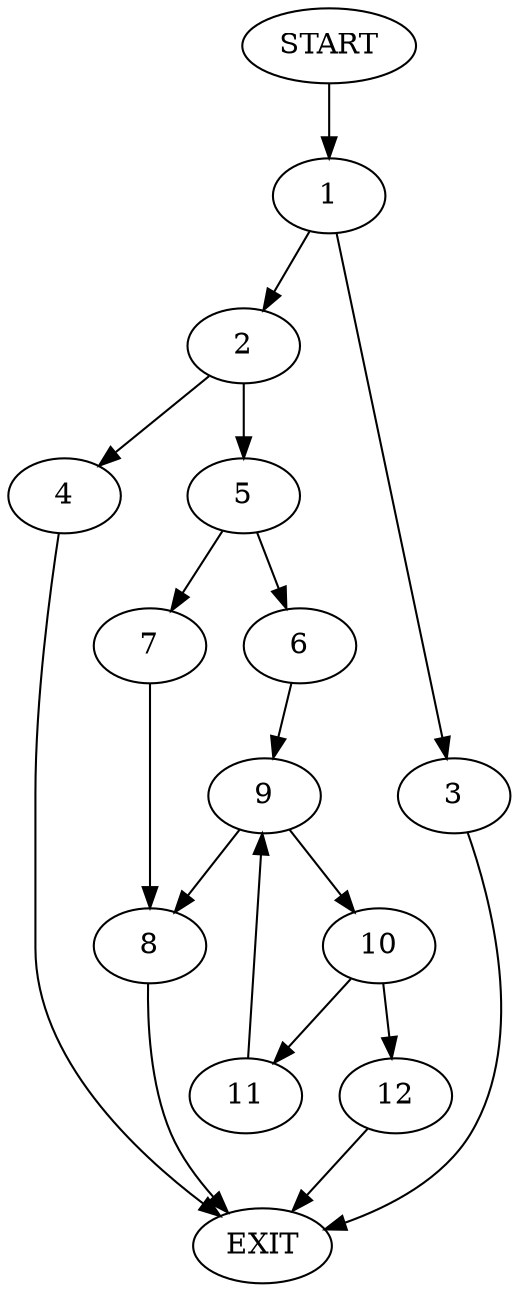 digraph {
0 [label="START"]
13 [label="EXIT"]
0 -> 1
1 -> 2
1 -> 3
2 -> 4
2 -> 5
3 -> 13
4 -> 13
5 -> 6
5 -> 7
7 -> 8
6 -> 9
8 -> 13
9 -> 8
9 -> 10
10 -> 11
10 -> 12
11 -> 9
12 -> 13
}

